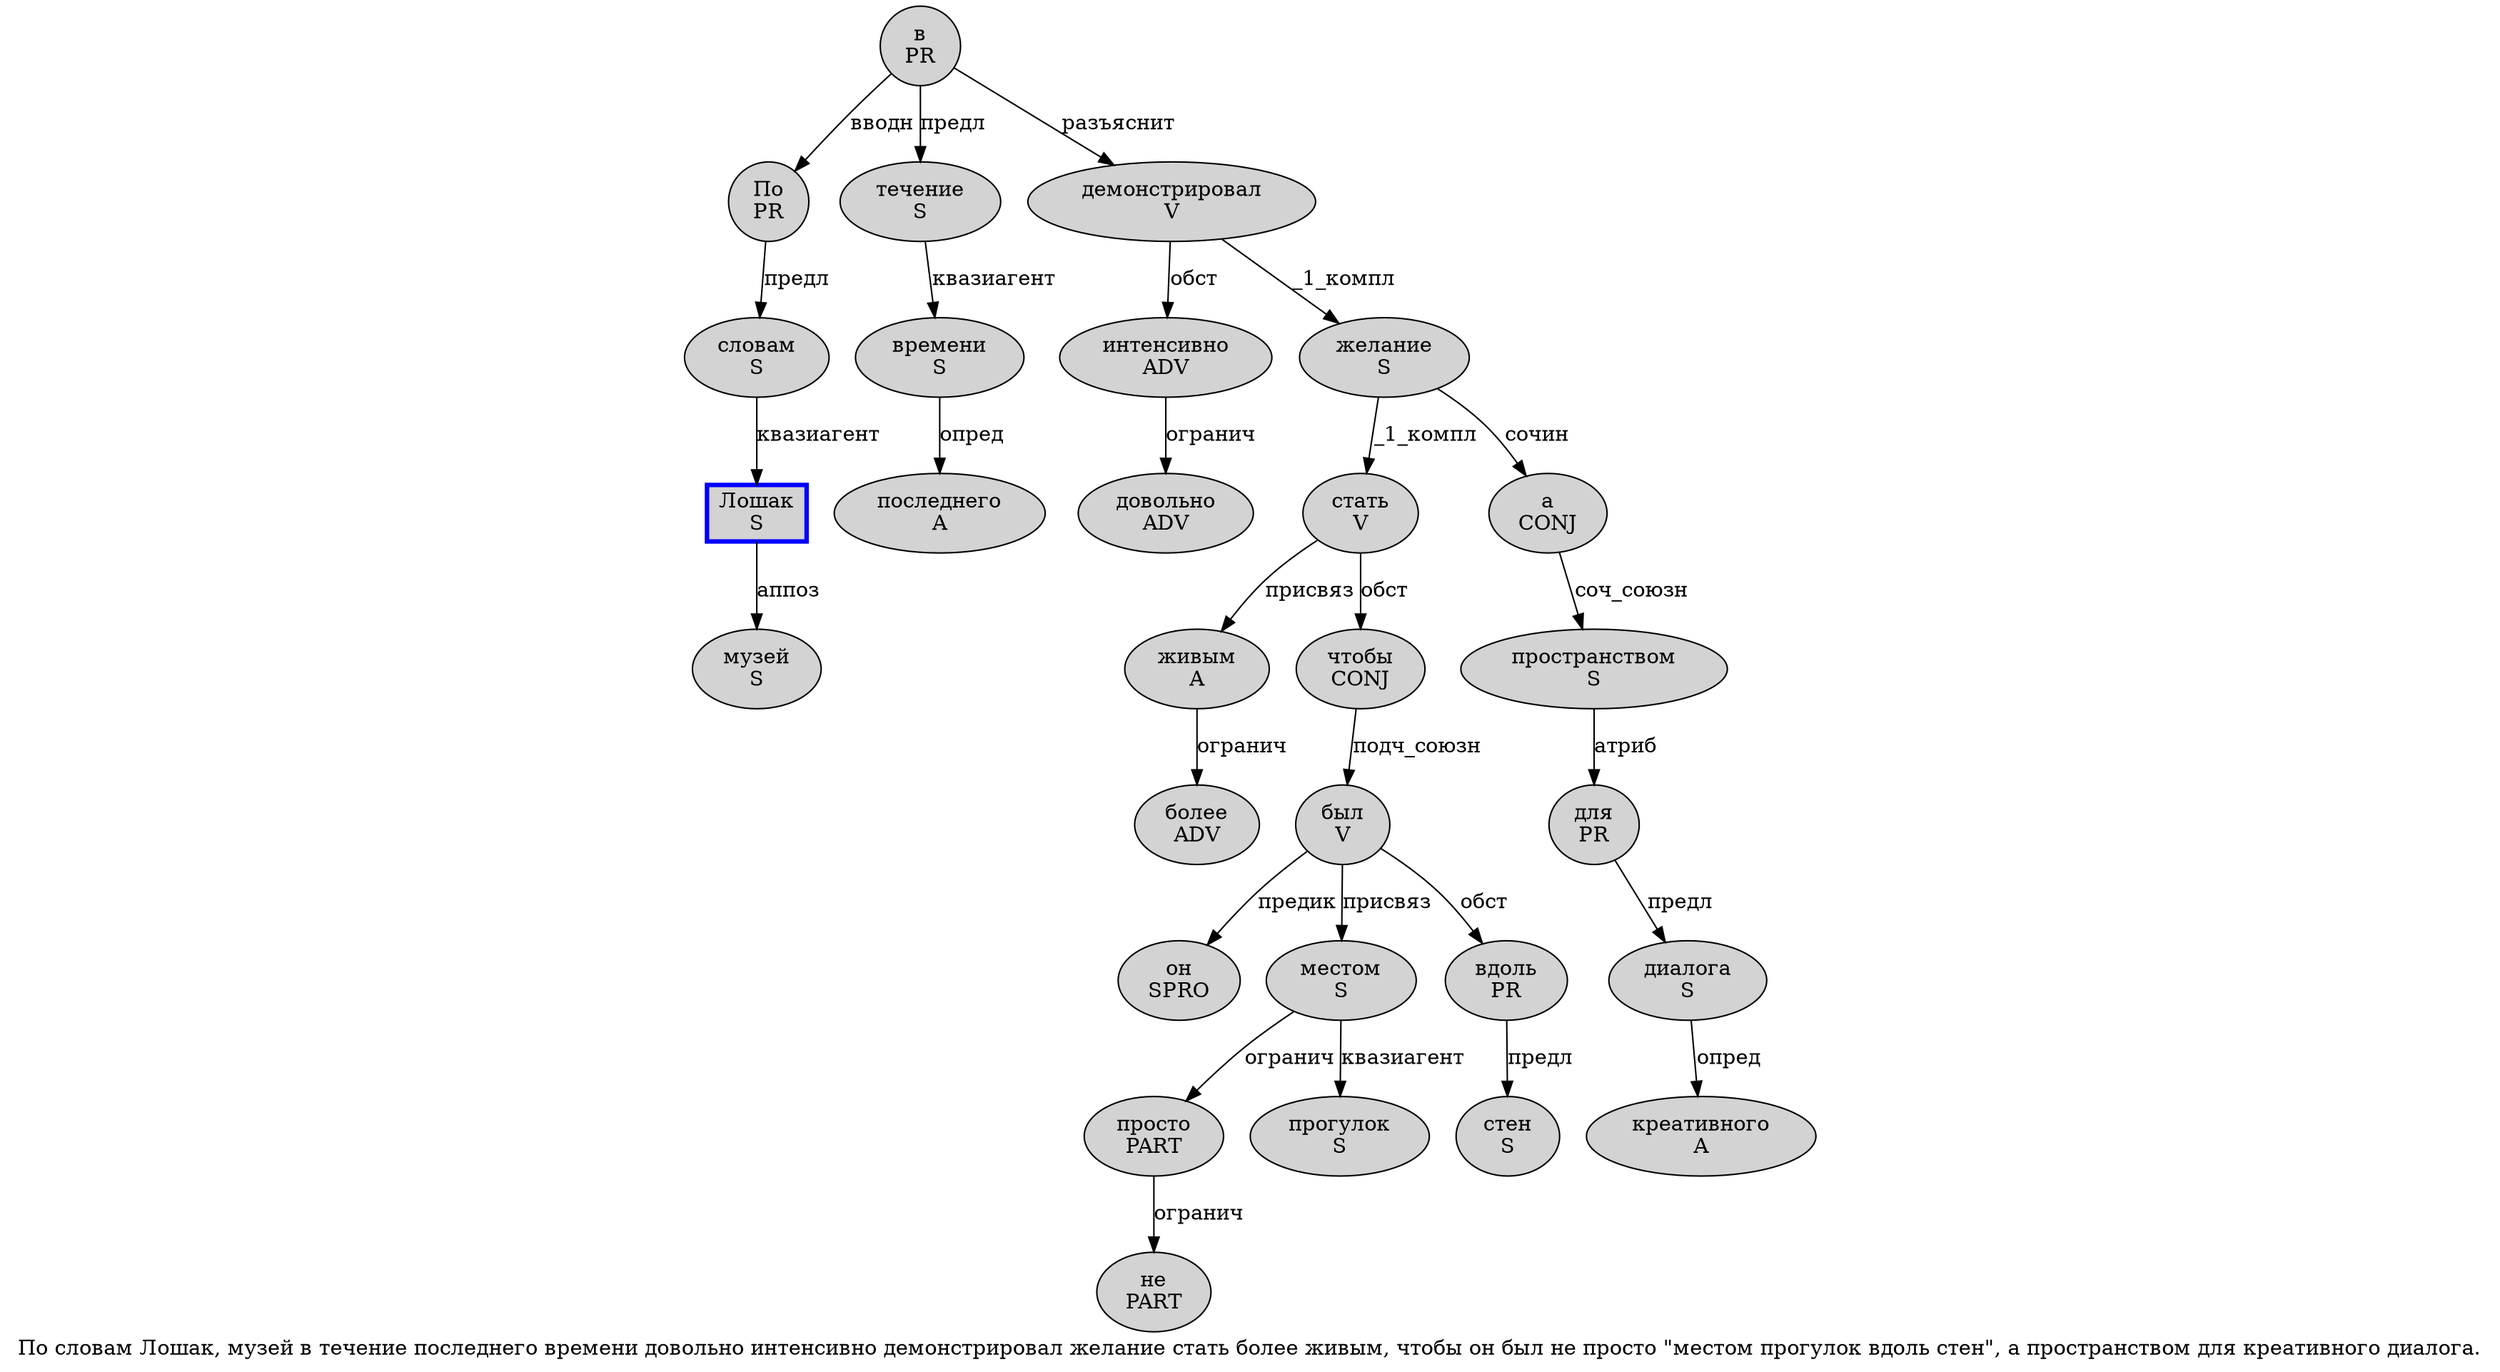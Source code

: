 digraph SENTENCE_826 {
	graph [label="По словам Лошак, музей в течение последнего времени довольно интенсивно демонстрировал желание стать более живым, чтобы он был не просто \"местом прогулок вдоль стен\", а пространством для креативного диалога."]
	node [style=filled]
		0 [label="По
PR" color="" fillcolor=lightgray penwidth=1 shape=ellipse]
		1 [label="словам
S" color="" fillcolor=lightgray penwidth=1 shape=ellipse]
		2 [label="Лошак
S" color=blue fillcolor=lightgray penwidth=3 shape=box]
		4 [label="музей
S" color="" fillcolor=lightgray penwidth=1 shape=ellipse]
		5 [label="в
PR" color="" fillcolor=lightgray penwidth=1 shape=ellipse]
		6 [label="течение
S" color="" fillcolor=lightgray penwidth=1 shape=ellipse]
		7 [label="последнего
A" color="" fillcolor=lightgray penwidth=1 shape=ellipse]
		8 [label="времени
S" color="" fillcolor=lightgray penwidth=1 shape=ellipse]
		9 [label="довольно
ADV" color="" fillcolor=lightgray penwidth=1 shape=ellipse]
		10 [label="интенсивно
ADV" color="" fillcolor=lightgray penwidth=1 shape=ellipse]
		11 [label="демонстрировал
V" color="" fillcolor=lightgray penwidth=1 shape=ellipse]
		12 [label="желание
S" color="" fillcolor=lightgray penwidth=1 shape=ellipse]
		13 [label="стать
V" color="" fillcolor=lightgray penwidth=1 shape=ellipse]
		14 [label="более
ADV" color="" fillcolor=lightgray penwidth=1 shape=ellipse]
		15 [label="живым
A" color="" fillcolor=lightgray penwidth=1 shape=ellipse]
		17 [label="чтобы
CONJ" color="" fillcolor=lightgray penwidth=1 shape=ellipse]
		18 [label="он
SPRO" color="" fillcolor=lightgray penwidth=1 shape=ellipse]
		19 [label="был
V" color="" fillcolor=lightgray penwidth=1 shape=ellipse]
		20 [label="не
PART" color="" fillcolor=lightgray penwidth=1 shape=ellipse]
		21 [label="просто
PART" color="" fillcolor=lightgray penwidth=1 shape=ellipse]
		23 [label="местом
S" color="" fillcolor=lightgray penwidth=1 shape=ellipse]
		24 [label="прогулок
S" color="" fillcolor=lightgray penwidth=1 shape=ellipse]
		25 [label="вдоль
PR" color="" fillcolor=lightgray penwidth=1 shape=ellipse]
		26 [label="стен
S" color="" fillcolor=lightgray penwidth=1 shape=ellipse]
		29 [label="а
CONJ" color="" fillcolor=lightgray penwidth=1 shape=ellipse]
		30 [label="пространством
S" color="" fillcolor=lightgray penwidth=1 shape=ellipse]
		31 [label="для
PR" color="" fillcolor=lightgray penwidth=1 shape=ellipse]
		32 [label="креативного
A" color="" fillcolor=lightgray penwidth=1 shape=ellipse]
		33 [label="диалога
S" color="" fillcolor=lightgray penwidth=1 shape=ellipse]
			12 -> 13 [label="_1_компл"]
			12 -> 29 [label="сочин"]
			5 -> 0 [label="вводн"]
			5 -> 6 [label="предл"]
			5 -> 11 [label="разъяснит"]
			29 -> 30 [label="соч_союзн"]
			0 -> 1 [label="предл"]
			19 -> 18 [label="предик"]
			19 -> 23 [label="присвяз"]
			19 -> 25 [label="обст"]
			8 -> 7 [label="опред"]
			15 -> 14 [label="огранич"]
			21 -> 20 [label="огранич"]
			2 -> 4 [label="аппоз"]
			10 -> 9 [label="огранич"]
			6 -> 8 [label="квазиагент"]
			30 -> 31 [label="атриб"]
			13 -> 15 [label="присвяз"]
			13 -> 17 [label="обст"]
			33 -> 32 [label="опред"]
			23 -> 21 [label="огранич"]
			23 -> 24 [label="квазиагент"]
			31 -> 33 [label="предл"]
			11 -> 10 [label="обст"]
			11 -> 12 [label="_1_компл"]
			1 -> 2 [label="квазиагент"]
			17 -> 19 [label="подч_союзн"]
			25 -> 26 [label="предл"]
}